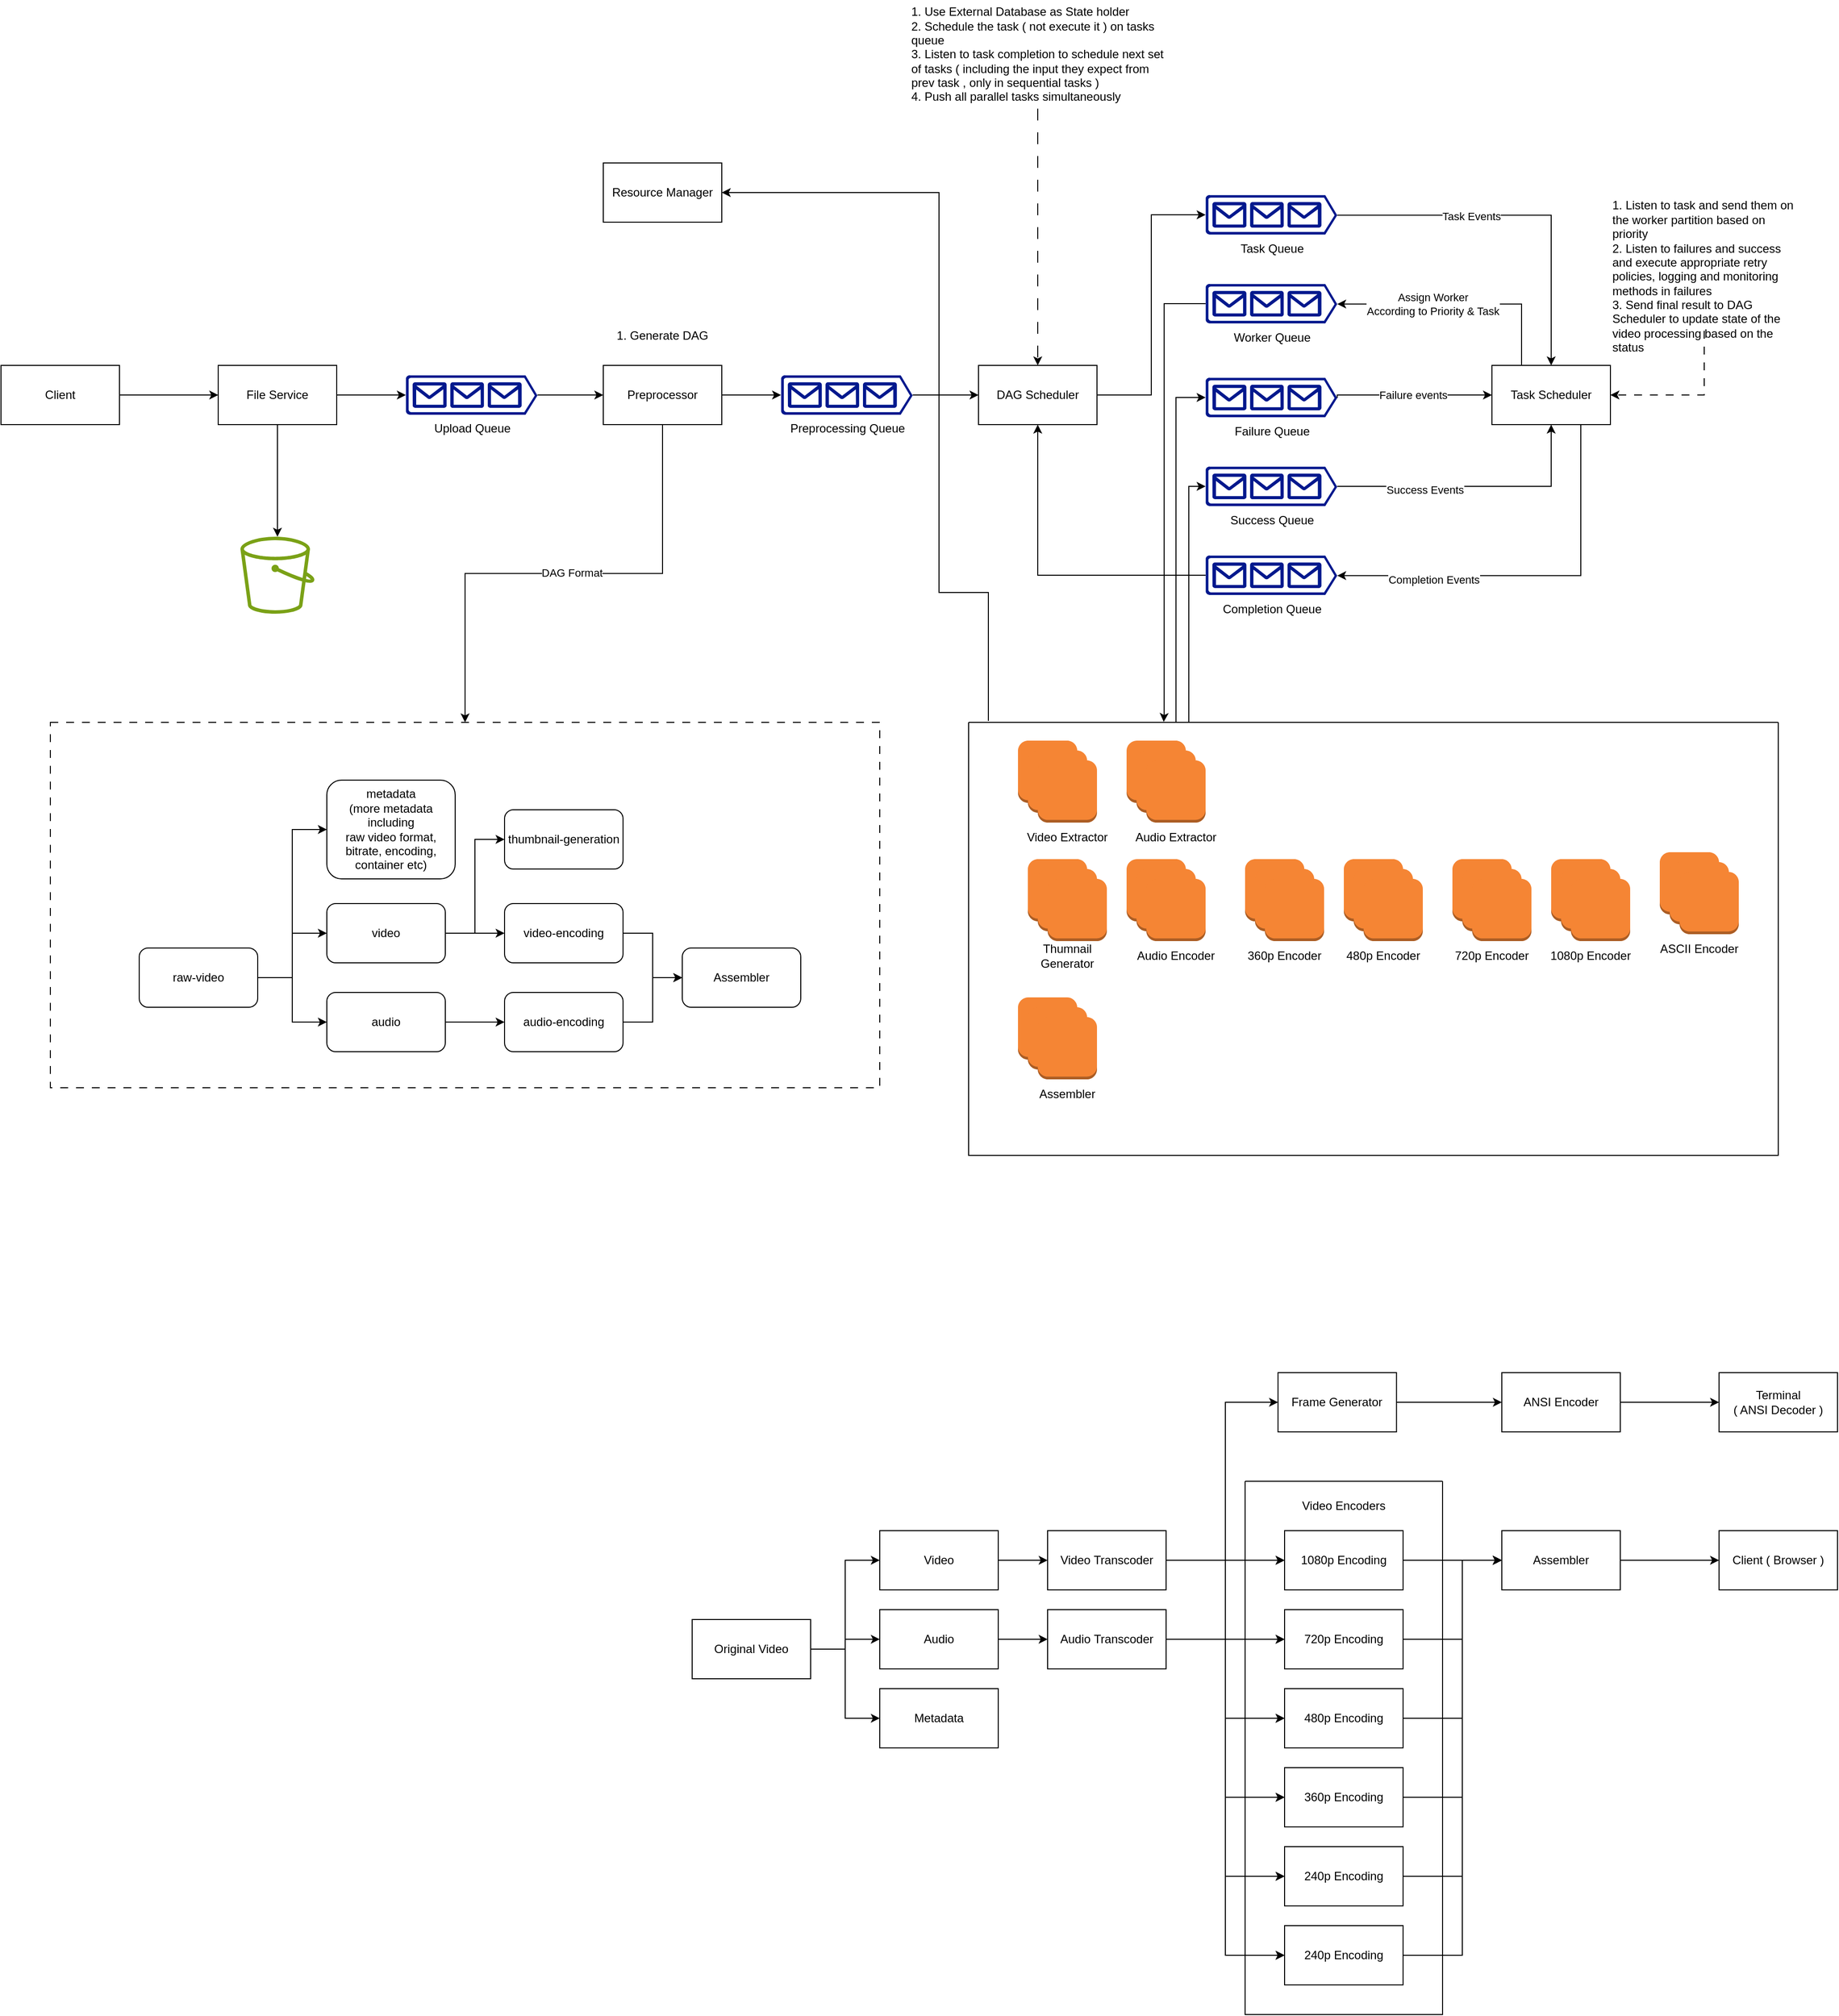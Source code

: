 <mxfile version="24.4.8" type="device">
  <diagram name="Page-1" id="AD_yQm_pDDxPwsSowb2C">
    <mxGraphModel dx="1505" dy="1054" grid="1" gridSize="10" guides="1" tooltips="1" connect="1" arrows="1" fold="1" page="0" pageScale="1" pageWidth="1169" pageHeight="827" math="0" shadow="0">
      <root>
        <mxCell id="0" />
        <mxCell id="1" parent="0" />
        <mxCell id="pIunNJobuDnhSUHb0pvJ-16" value="" style="rounded=0;whiteSpace=wrap;html=1;dashed=1;dashPattern=8 8;" parent="1" vertex="1">
          <mxGeometry x="-110" y="531.5" width="840" height="370" as="geometry" />
        </mxCell>
        <mxCell id="NBFTY5YNdQ-I9GaCww9j-3" style="edgeStyle=orthogonalEdgeStyle;rounded=0;orthogonalLoop=1;jettySize=auto;html=1;" parent="1" source="NBFTY5YNdQ-I9GaCww9j-1" target="NBFTY5YNdQ-I9GaCww9j-2" edge="1">
          <mxGeometry relative="1" as="geometry" />
        </mxCell>
        <mxCell id="NBFTY5YNdQ-I9GaCww9j-1" value="Client" style="rounded=0;whiteSpace=wrap;html=1;" parent="1" vertex="1">
          <mxGeometry x="-160" y="170" width="120" height="60" as="geometry" />
        </mxCell>
        <mxCell id="NBFTY5YNdQ-I9GaCww9j-5" value="" style="edgeStyle=orthogonalEdgeStyle;rounded=0;orthogonalLoop=1;jettySize=auto;html=1;" parent="1" source="NBFTY5YNdQ-I9GaCww9j-2" target="NBFTY5YNdQ-I9GaCww9j-4" edge="1">
          <mxGeometry relative="1" as="geometry" />
        </mxCell>
        <mxCell id="pwQmf8iL3hCYE9_n5Uv4-17" value="" style="edgeStyle=orthogonalEdgeStyle;rounded=0;orthogonalLoop=1;jettySize=auto;html=1;" parent="1" source="NBFTY5YNdQ-I9GaCww9j-2" target="pwQmf8iL3hCYE9_n5Uv4-16" edge="1">
          <mxGeometry relative="1" as="geometry" />
        </mxCell>
        <mxCell id="NBFTY5YNdQ-I9GaCww9j-2" value="File Service" style="rounded=0;whiteSpace=wrap;html=1;" parent="1" vertex="1">
          <mxGeometry x="60" y="170" width="120" height="60" as="geometry" />
        </mxCell>
        <mxCell id="NBFTY5YNdQ-I9GaCww9j-7" value="" style="edgeStyle=orthogonalEdgeStyle;rounded=0;orthogonalLoop=1;jettySize=auto;html=1;" parent="1" source="NBFTY5YNdQ-I9GaCww9j-4" target="NBFTY5YNdQ-I9GaCww9j-6" edge="1">
          <mxGeometry relative="1" as="geometry" />
        </mxCell>
        <mxCell id="NBFTY5YNdQ-I9GaCww9j-4" value="Upload Queue" style="sketch=0;aspect=fixed;pointerEvents=1;shadow=0;dashed=0;html=1;strokeColor=none;labelPosition=center;verticalLabelPosition=bottom;verticalAlign=top;align=center;fillColor=#00188D;shape=mxgraph.azure.queue_generic" parent="1" vertex="1">
          <mxGeometry x="250" y="180" width="133.33" height="40" as="geometry" />
        </mxCell>
        <mxCell id="pwQmf8iL3hCYE9_n5Uv4-10" value="" style="edgeStyle=orthogonalEdgeStyle;rounded=0;orthogonalLoop=1;jettySize=auto;html=1;" parent="1" source="NBFTY5YNdQ-I9GaCww9j-6" target="pwQmf8iL3hCYE9_n5Uv4-9" edge="1">
          <mxGeometry relative="1" as="geometry" />
        </mxCell>
        <mxCell id="pIunNJobuDnhSUHb0pvJ-17" style="edgeStyle=orthogonalEdgeStyle;rounded=0;orthogonalLoop=1;jettySize=auto;html=1;" parent="1" source="NBFTY5YNdQ-I9GaCww9j-6" target="pIunNJobuDnhSUHb0pvJ-16" edge="1">
          <mxGeometry relative="1" as="geometry" />
        </mxCell>
        <mxCell id="pIunNJobuDnhSUHb0pvJ-18" value="DAG Format" style="edgeLabel;html=1;align=center;verticalAlign=middle;resizable=0;points=[];" parent="pIunNJobuDnhSUHb0pvJ-17" vertex="1" connectable="0">
          <mxGeometry x="-0.031" y="-1" relative="1" as="geometry">
            <mxPoint as="offset" />
          </mxGeometry>
        </mxCell>
        <mxCell id="NBFTY5YNdQ-I9GaCww9j-6" value="Preprocessor" style="rounded=0;whiteSpace=wrap;html=1;" parent="1" vertex="1">
          <mxGeometry x="450" y="170" width="120" height="60" as="geometry" />
        </mxCell>
        <mxCell id="NBFTY5YNdQ-I9GaCww9j-8" value="1. Generate DAG" style="text;html=1;align=center;verticalAlign=middle;whiteSpace=wrap;rounded=0;" parent="1" vertex="1">
          <mxGeometry x="440" y="130" width="140" height="20" as="geometry" />
        </mxCell>
        <mxCell id="NBFTY5YNdQ-I9GaCww9j-9" value="DAG Scheduler" style="rounded=0;whiteSpace=wrap;html=1;" parent="1" vertex="1">
          <mxGeometry x="830" y="170" width="120" height="60" as="geometry" />
        </mxCell>
        <mxCell id="NBFTY5YNdQ-I9GaCww9j-14" style="edgeStyle=orthogonalEdgeStyle;rounded=0;orthogonalLoop=1;jettySize=auto;html=1;entryX=0.5;entryY=0;entryDx=0;entryDy=0;dashed=1;dashPattern=12 12;" parent="1" source="NBFTY5YNdQ-I9GaCww9j-11" target="NBFTY5YNdQ-I9GaCww9j-9" edge="1">
          <mxGeometry relative="1" as="geometry" />
        </mxCell>
        <mxCell id="NBFTY5YNdQ-I9GaCww9j-11" value="&lt;div style=&quot;&quot;&gt;&lt;span style=&quot;background-color: initial;&quot;&gt;1. Use External Database as State holder&lt;/span&gt;&lt;/div&gt;&lt;div&gt;2. Schedule the task ( not execute it ) on tasks queue&lt;/div&gt;&lt;div&gt;3. Listen to task completion to schedule next set of tasks ( including the input they expect from prev task , only in sequential tasks )&lt;/div&gt;&lt;div&gt;4. Push all parallel tasks simultaneously&lt;/div&gt;" style="text;html=1;align=left;verticalAlign=middle;whiteSpace=wrap;rounded=0;" parent="1" vertex="1">
          <mxGeometry x="760" y="-200" width="260" height="110" as="geometry" />
        </mxCell>
        <mxCell id="NBFTY5YNdQ-I9GaCww9j-26" style="edgeStyle=orthogonalEdgeStyle;rounded=0;orthogonalLoop=1;jettySize=auto;html=1;entryX=0.5;entryY=0;entryDx=0;entryDy=0;exitX=1;exitY=0.51;exitDx=0;exitDy=0;exitPerimeter=0;" parent="1" source="NBFTY5YNdQ-I9GaCww9j-15" target="NBFTY5YNdQ-I9GaCww9j-19" edge="1">
          <mxGeometry relative="1" as="geometry">
            <Array as="points">
              <mxPoint x="1410" y="18" />
            </Array>
          </mxGeometry>
        </mxCell>
        <mxCell id="NBFTY5YNdQ-I9GaCww9j-35" value="Task Events" style="edgeLabel;html=1;align=center;verticalAlign=middle;resizable=0;points=[];" parent="NBFTY5YNdQ-I9GaCww9j-26" vertex="1" connectable="0">
          <mxGeometry x="-0.264" y="-1" relative="1" as="geometry">
            <mxPoint as="offset" />
          </mxGeometry>
        </mxCell>
        <mxCell id="NBFTY5YNdQ-I9GaCww9j-15" value="Task Queue" style="sketch=0;aspect=fixed;pointerEvents=1;shadow=0;dashed=0;html=1;strokeColor=none;labelPosition=center;verticalLabelPosition=bottom;verticalAlign=top;align=center;fillColor=#00188D;shape=mxgraph.azure.queue_generic" parent="1" vertex="1">
          <mxGeometry x="1060" y="-2.5" width="133.33" height="40" as="geometry" />
        </mxCell>
        <mxCell id="NBFTY5YNdQ-I9GaCww9j-132" style="edgeStyle=orthogonalEdgeStyle;rounded=0;orthogonalLoop=1;jettySize=auto;html=1;entryX=0.241;entryY=-0.001;entryDx=0;entryDy=0;entryPerimeter=0;" parent="1" source="NBFTY5YNdQ-I9GaCww9j-16" target="pwQmf8iL3hCYE9_n5Uv4-8" edge="1">
          <mxGeometry relative="1" as="geometry">
            <Array as="points">
              <mxPoint x="1018" y="108" />
              <mxPoint x="1018" y="523" />
              <mxPoint x="1018" y="523" />
            </Array>
            <mxPoint x="1035.7" y="462.884" as="targetPoint" />
          </mxGeometry>
        </mxCell>
        <mxCell id="NBFTY5YNdQ-I9GaCww9j-16" value="Worker Queue" style="sketch=0;aspect=fixed;pointerEvents=1;shadow=0;dashed=0;html=1;strokeColor=none;labelPosition=center;verticalLabelPosition=bottom;verticalAlign=top;align=center;fillColor=#00188D;shape=mxgraph.azure.queue_generic" parent="1" vertex="1">
          <mxGeometry x="1060" y="87.5" width="133.33" height="40" as="geometry" />
        </mxCell>
        <mxCell id="NBFTY5YNdQ-I9GaCww9j-17" value="Failure Queue" style="sketch=0;aspect=fixed;pointerEvents=1;shadow=0;dashed=0;html=1;strokeColor=none;labelPosition=center;verticalLabelPosition=bottom;verticalAlign=top;align=center;fillColor=#00188D;shape=mxgraph.azure.queue_generic" parent="1" vertex="1">
          <mxGeometry x="1060" y="182.5" width="133.33" height="40" as="geometry" />
        </mxCell>
        <mxCell id="NBFTY5YNdQ-I9GaCww9j-18" style="edgeStyle=orthogonalEdgeStyle;rounded=0;orthogonalLoop=1;jettySize=auto;html=1;entryX=0;entryY=0.5;entryDx=0;entryDy=0;entryPerimeter=0;" parent="1" source="NBFTY5YNdQ-I9GaCww9j-9" target="NBFTY5YNdQ-I9GaCww9j-15" edge="1">
          <mxGeometry relative="1" as="geometry" />
        </mxCell>
        <mxCell id="NBFTY5YNdQ-I9GaCww9j-19" value="Task Scheduler" style="rounded=0;whiteSpace=wrap;html=1;" parent="1" vertex="1">
          <mxGeometry x="1350" y="170" width="120" height="60" as="geometry" />
        </mxCell>
        <mxCell id="NBFTY5YNdQ-I9GaCww9j-42" style="edgeStyle=orthogonalEdgeStyle;rounded=0;orthogonalLoop=1;jettySize=auto;html=1;entryX=1;entryY=0.5;entryDx=0;entryDy=0;dashed=1;dashPattern=8 8;" parent="1" source="NBFTY5YNdQ-I9GaCww9j-23" target="NBFTY5YNdQ-I9GaCww9j-19" edge="1">
          <mxGeometry relative="1" as="geometry" />
        </mxCell>
        <mxCell id="NBFTY5YNdQ-I9GaCww9j-23" value="&lt;div style=&quot;&quot;&gt;1. Listen to task and send them on the worker partition based on priority&lt;/div&gt;&lt;div style=&quot;&quot;&gt;2. Listen to failures and success and execute appropriate retry policies, logging and monitoring methods in failures&lt;/div&gt;&lt;div style=&quot;&quot;&gt;3. Send final result to DAG Scheduler to update state of the video processing based on the status&lt;/div&gt;" style="text;html=1;align=left;verticalAlign=middle;whiteSpace=wrap;rounded=0;" parent="1" vertex="1">
          <mxGeometry x="1470" y="25" width="190" height="110" as="geometry" />
        </mxCell>
        <mxCell id="NBFTY5YNdQ-I9GaCww9j-29" style="edgeStyle=orthogonalEdgeStyle;rounded=0;orthogonalLoop=1;jettySize=auto;html=1;entryX=0.5;entryY=1;entryDx=0;entryDy=0;" parent="1" source="NBFTY5YNdQ-I9GaCww9j-24" target="NBFTY5YNdQ-I9GaCww9j-19" edge="1">
          <mxGeometry relative="1" as="geometry">
            <mxPoint x="1320" y="230" as="targetPoint" />
          </mxGeometry>
        </mxCell>
        <mxCell id="NBFTY5YNdQ-I9GaCww9j-40" value="Success Events" style="edgeLabel;html=1;align=center;verticalAlign=middle;resizable=0;points=[];" parent="NBFTY5YNdQ-I9GaCww9j-29" vertex="1" connectable="0">
          <mxGeometry x="-0.371" y="-3" relative="1" as="geometry">
            <mxPoint as="offset" />
          </mxGeometry>
        </mxCell>
        <mxCell id="NBFTY5YNdQ-I9GaCww9j-24" value="Success Queue" style="sketch=0;aspect=fixed;pointerEvents=1;shadow=0;dashed=0;html=1;strokeColor=none;labelPosition=center;verticalLabelPosition=bottom;verticalAlign=top;align=center;fillColor=#00188D;shape=mxgraph.azure.queue_generic" parent="1" vertex="1">
          <mxGeometry x="1060" y="272.5" width="133.33" height="40" as="geometry" />
        </mxCell>
        <mxCell id="NBFTY5YNdQ-I9GaCww9j-27" style="edgeStyle=orthogonalEdgeStyle;rounded=0;orthogonalLoop=1;jettySize=auto;html=1;entryX=1;entryY=0.51;entryDx=0;entryDy=0;entryPerimeter=0;exitX=0.25;exitY=0;exitDx=0;exitDy=0;" parent="1" source="NBFTY5YNdQ-I9GaCww9j-19" target="NBFTY5YNdQ-I9GaCww9j-16" edge="1">
          <mxGeometry relative="1" as="geometry" />
        </mxCell>
        <mxCell id="NBFTY5YNdQ-I9GaCww9j-36" value="Assign Worker&lt;div&gt;According to Priority &amp;amp; Task&lt;/div&gt;" style="edgeLabel;html=1;align=center;verticalAlign=middle;resizable=0;points=[];" parent="NBFTY5YNdQ-I9GaCww9j-27" vertex="1" connectable="0">
          <mxGeometry x="0.109" y="1" relative="1" as="geometry">
            <mxPoint x="-14" y="-1" as="offset" />
          </mxGeometry>
        </mxCell>
        <mxCell id="NBFTY5YNdQ-I9GaCww9j-28" style="edgeStyle=orthogonalEdgeStyle;rounded=0;orthogonalLoop=1;jettySize=auto;html=1;entryX=0;entryY=0.5;entryDx=0;entryDy=0;exitX=1;exitY=0.51;exitDx=0;exitDy=0;exitPerimeter=0;" parent="1" source="NBFTY5YNdQ-I9GaCww9j-17" target="NBFTY5YNdQ-I9GaCww9j-19" edge="1">
          <mxGeometry relative="1" as="geometry">
            <mxPoint x="1300" y="230" as="targetPoint" />
            <Array as="points">
              <mxPoint x="1193" y="200" />
            </Array>
          </mxGeometry>
        </mxCell>
        <mxCell id="NBFTY5YNdQ-I9GaCww9j-39" value="Failure events" style="edgeLabel;html=1;align=center;verticalAlign=middle;resizable=0;points=[];" parent="NBFTY5YNdQ-I9GaCww9j-28" vertex="1" connectable="0">
          <mxGeometry x="-0.066" y="-3" relative="1" as="geometry">
            <mxPoint x="5" y="-3" as="offset" />
          </mxGeometry>
        </mxCell>
        <mxCell id="NBFTY5YNdQ-I9GaCww9j-33" style="edgeStyle=orthogonalEdgeStyle;rounded=0;orthogonalLoop=1;jettySize=auto;html=1;entryX=0.5;entryY=1;entryDx=0;entryDy=0;" parent="1" source="NBFTY5YNdQ-I9GaCww9j-30" target="NBFTY5YNdQ-I9GaCww9j-9" edge="1">
          <mxGeometry relative="1" as="geometry" />
        </mxCell>
        <mxCell id="NBFTY5YNdQ-I9GaCww9j-30" value="Completion Queue" style="sketch=0;aspect=fixed;pointerEvents=1;shadow=0;dashed=0;html=1;strokeColor=none;labelPosition=center;verticalLabelPosition=bottom;verticalAlign=top;align=center;fillColor=#00188D;shape=mxgraph.azure.queue_generic" parent="1" vertex="1">
          <mxGeometry x="1060" y="362.5" width="133.33" height="40" as="geometry" />
        </mxCell>
        <mxCell id="NBFTY5YNdQ-I9GaCww9j-34" style="edgeStyle=orthogonalEdgeStyle;rounded=0;orthogonalLoop=1;jettySize=auto;html=1;entryX=1;entryY=0.51;entryDx=0;entryDy=0;entryPerimeter=0;exitX=0.75;exitY=1;exitDx=0;exitDy=0;" parent="1" source="NBFTY5YNdQ-I9GaCww9j-19" target="NBFTY5YNdQ-I9GaCww9j-30" edge="1">
          <mxGeometry relative="1" as="geometry" />
        </mxCell>
        <mxCell id="NBFTY5YNdQ-I9GaCww9j-41" value="Completion Events" style="edgeLabel;html=1;align=center;verticalAlign=middle;resizable=0;points=[];" parent="NBFTY5YNdQ-I9GaCww9j-34" vertex="1" connectable="0">
          <mxGeometry x="0.511" y="4" relative="1" as="geometry">
            <mxPoint as="offset" />
          </mxGeometry>
        </mxCell>
        <mxCell id="pwQmf8iL3hCYE9_n5Uv4-11" value="" style="edgeStyle=orthogonalEdgeStyle;rounded=0;orthogonalLoop=1;jettySize=auto;html=1;" parent="1" source="pwQmf8iL3hCYE9_n5Uv4-9" target="NBFTY5YNdQ-I9GaCww9j-9" edge="1">
          <mxGeometry relative="1" as="geometry" />
        </mxCell>
        <mxCell id="pwQmf8iL3hCYE9_n5Uv4-9" value="Preprocessing Queue" style="sketch=0;aspect=fixed;pointerEvents=1;shadow=0;dashed=0;html=1;strokeColor=none;labelPosition=center;verticalLabelPosition=bottom;verticalAlign=top;align=center;fillColor=#00188D;shape=mxgraph.azure.queue_generic" parent="1" vertex="1">
          <mxGeometry x="630" y="180" width="133.33" height="40" as="geometry" />
        </mxCell>
        <mxCell id="pwQmf8iL3hCYE9_n5Uv4-14" style="edgeStyle=orthogonalEdgeStyle;rounded=0;orthogonalLoop=1;jettySize=auto;html=1;entryX=0;entryY=0.5;entryDx=0;entryDy=0;entryPerimeter=0;" parent="1" source="pwQmf8iL3hCYE9_n5Uv4-8" target="NBFTY5YNdQ-I9GaCww9j-17" edge="1">
          <mxGeometry relative="1" as="geometry">
            <mxPoint x="1030" y="520" as="sourcePoint" />
            <Array as="points">
              <mxPoint x="1030" y="203" />
            </Array>
          </mxGeometry>
        </mxCell>
        <mxCell id="pwQmf8iL3hCYE9_n5Uv4-15" style="edgeStyle=orthogonalEdgeStyle;rounded=0;orthogonalLoop=1;jettySize=auto;html=1;entryX=0;entryY=0.5;entryDx=0;entryDy=0;entryPerimeter=0;" parent="1" source="pwQmf8iL3hCYE9_n5Uv4-8" target="NBFTY5YNdQ-I9GaCww9j-24" edge="1">
          <mxGeometry relative="1" as="geometry">
            <Array as="points">
              <mxPoint x="1043" y="292" />
            </Array>
          </mxGeometry>
        </mxCell>
        <mxCell id="pwQmf8iL3hCYE9_n5Uv4-16" value="&lt;font color=&quot;#ffffff&quot;&gt;Original Video Store&lt;/font&gt;" style="sketch=0;outlineConnect=0;fontColor=#232F3E;gradientColor=none;fillColor=#7AA116;strokeColor=none;dashed=0;verticalLabelPosition=bottom;verticalAlign=top;align=center;html=1;fontSize=12;fontStyle=0;aspect=fixed;pointerEvents=1;shape=mxgraph.aws4.bucket;" parent="1" vertex="1">
          <mxGeometry x="82.5" y="343.5" width="75" height="78" as="geometry" />
        </mxCell>
        <mxCell id="pwQmf8iL3hCYE9_n5Uv4-8" value="" style="swimlane;startSize=0;" parent="1" vertex="1">
          <mxGeometry x="820" y="531.5" width="820" height="438.5" as="geometry" />
        </mxCell>
        <mxCell id="NBFTY5YNdQ-I9GaCww9j-126" value="" style="group" parent="pwQmf8iL3hCYE9_n5Uv4-8" vertex="1" connectable="0">
          <mxGeometry x="160" y="138.5" width="100" height="113" as="geometry" />
        </mxCell>
        <mxCell id="NBFTY5YNdQ-I9GaCww9j-127" value="" style="outlineConnect=0;dashed=0;verticalLabelPosition=bottom;verticalAlign=top;align=center;html=1;shape=mxgraph.aws3.instance;fillColor=#F58534;gradientColor=none;" parent="NBFTY5YNdQ-I9GaCww9j-126" vertex="1">
          <mxGeometry width="60" height="63" as="geometry" />
        </mxCell>
        <mxCell id="NBFTY5YNdQ-I9GaCww9j-128" value="" style="outlineConnect=0;dashed=0;verticalLabelPosition=bottom;verticalAlign=top;align=center;html=1;shape=mxgraph.aws3.instance;fillColor=#F58534;gradientColor=none;" parent="NBFTY5YNdQ-I9GaCww9j-126" vertex="1">
          <mxGeometry x="10" y="10" width="60" height="63" as="geometry" />
        </mxCell>
        <mxCell id="NBFTY5YNdQ-I9GaCww9j-129" value="" style="outlineConnect=0;dashed=0;verticalLabelPosition=bottom;verticalAlign=top;align=center;html=1;shape=mxgraph.aws3.instance;fillColor=#F58534;gradientColor=none;" parent="NBFTY5YNdQ-I9GaCww9j-126" vertex="1">
          <mxGeometry x="20" y="20" width="60" height="63" as="geometry" />
        </mxCell>
        <mxCell id="NBFTY5YNdQ-I9GaCww9j-130" value="Audio Encoder" style="text;strokeColor=none;align=center;fillColor=none;html=1;verticalAlign=middle;whiteSpace=wrap;rounded=0;" parent="NBFTY5YNdQ-I9GaCww9j-126" vertex="1">
          <mxGeometry y="83" width="100" height="30" as="geometry" />
        </mxCell>
        <mxCell id="pwQmf8iL3hCYE9_n5Uv4-3" value="" style="group" parent="pwQmf8iL3hCYE9_n5Uv4-8" vertex="1" connectable="0">
          <mxGeometry x="50" y="18.5" width="100" height="113" as="geometry" />
        </mxCell>
        <mxCell id="pwQmf8iL3hCYE9_n5Uv4-4" value="" style="outlineConnect=0;dashed=0;verticalLabelPosition=bottom;verticalAlign=top;align=center;html=1;shape=mxgraph.aws3.instance;fillColor=#F58534;gradientColor=none;" parent="pwQmf8iL3hCYE9_n5Uv4-3" vertex="1">
          <mxGeometry width="60" height="63" as="geometry" />
        </mxCell>
        <mxCell id="pwQmf8iL3hCYE9_n5Uv4-5" value="" style="outlineConnect=0;dashed=0;verticalLabelPosition=bottom;verticalAlign=top;align=center;html=1;shape=mxgraph.aws3.instance;fillColor=#F58534;gradientColor=none;" parent="pwQmf8iL3hCYE9_n5Uv4-3" vertex="1">
          <mxGeometry x="10" y="10" width="60" height="63" as="geometry" />
        </mxCell>
        <mxCell id="pwQmf8iL3hCYE9_n5Uv4-6" value="" style="outlineConnect=0;dashed=0;verticalLabelPosition=bottom;verticalAlign=top;align=center;html=1;shape=mxgraph.aws3.instance;fillColor=#F58534;gradientColor=none;" parent="pwQmf8iL3hCYE9_n5Uv4-3" vertex="1">
          <mxGeometry x="20" y="20" width="60" height="63" as="geometry" />
        </mxCell>
        <mxCell id="pwQmf8iL3hCYE9_n5Uv4-7" value="Video Extractor" style="text;strokeColor=none;align=center;fillColor=none;html=1;verticalAlign=middle;whiteSpace=wrap;rounded=0;" parent="pwQmf8iL3hCYE9_n5Uv4-3" vertex="1">
          <mxGeometry y="83" width="100" height="30" as="geometry" />
        </mxCell>
        <mxCell id="NBFTY5YNdQ-I9GaCww9j-111" value="" style="group" parent="pwQmf8iL3hCYE9_n5Uv4-8" vertex="1" connectable="0">
          <mxGeometry x="690" y="131.5" width="100" height="113" as="geometry" />
        </mxCell>
        <mxCell id="NBFTY5YNdQ-I9GaCww9j-112" value="" style="outlineConnect=0;dashed=0;verticalLabelPosition=bottom;verticalAlign=top;align=center;html=1;shape=mxgraph.aws3.instance;fillColor=#F58534;gradientColor=none;" parent="NBFTY5YNdQ-I9GaCww9j-111" vertex="1">
          <mxGeometry x="10" width="60" height="63" as="geometry" />
        </mxCell>
        <mxCell id="NBFTY5YNdQ-I9GaCww9j-113" value="" style="outlineConnect=0;dashed=0;verticalLabelPosition=bottom;verticalAlign=top;align=center;html=1;shape=mxgraph.aws3.instance;fillColor=#F58534;gradientColor=none;" parent="NBFTY5YNdQ-I9GaCww9j-111" vertex="1">
          <mxGeometry x="20" y="10" width="60" height="63" as="geometry" />
        </mxCell>
        <mxCell id="NBFTY5YNdQ-I9GaCww9j-114" value="" style="outlineConnect=0;dashed=0;verticalLabelPosition=bottom;verticalAlign=top;align=center;html=1;shape=mxgraph.aws3.instance;fillColor=#F58534;gradientColor=none;" parent="NBFTY5YNdQ-I9GaCww9j-111" vertex="1">
          <mxGeometry x="30" y="20" width="60" height="63" as="geometry" />
        </mxCell>
        <mxCell id="NBFTY5YNdQ-I9GaCww9j-115" value="ASCII Encoder" style="text;strokeColor=none;align=center;fillColor=none;html=1;verticalAlign=middle;whiteSpace=wrap;rounded=0;" parent="NBFTY5YNdQ-I9GaCww9j-111" vertex="1">
          <mxGeometry y="83" width="100" height="30" as="geometry" />
        </mxCell>
        <mxCell id="pwQmf8iL3hCYE9_n5Uv4-19" value="" style="group" parent="pwQmf8iL3hCYE9_n5Uv4-8" vertex="1" connectable="0">
          <mxGeometry x="50" y="278.5" width="100" height="113" as="geometry" />
        </mxCell>
        <mxCell id="pwQmf8iL3hCYE9_n5Uv4-20" value="" style="outlineConnect=0;dashed=0;verticalLabelPosition=bottom;verticalAlign=top;align=center;html=1;shape=mxgraph.aws3.instance;fillColor=#F58534;gradientColor=none;" parent="pwQmf8iL3hCYE9_n5Uv4-19" vertex="1">
          <mxGeometry width="60" height="63" as="geometry" />
        </mxCell>
        <mxCell id="pwQmf8iL3hCYE9_n5Uv4-21" value="" style="outlineConnect=0;dashed=0;verticalLabelPosition=bottom;verticalAlign=top;align=center;html=1;shape=mxgraph.aws3.instance;fillColor=#F58534;gradientColor=none;" parent="pwQmf8iL3hCYE9_n5Uv4-19" vertex="1">
          <mxGeometry x="10" y="10" width="60" height="63" as="geometry" />
        </mxCell>
        <mxCell id="pwQmf8iL3hCYE9_n5Uv4-22" value="" style="outlineConnect=0;dashed=0;verticalLabelPosition=bottom;verticalAlign=top;align=center;html=1;shape=mxgraph.aws3.instance;fillColor=#F58534;gradientColor=none;" parent="pwQmf8iL3hCYE9_n5Uv4-19" vertex="1">
          <mxGeometry x="20" y="20" width="60" height="63" as="geometry" />
        </mxCell>
        <mxCell id="pwQmf8iL3hCYE9_n5Uv4-23" value="Assembler" style="text;strokeColor=none;align=center;fillColor=none;html=1;verticalAlign=middle;whiteSpace=wrap;rounded=0;" parent="pwQmf8iL3hCYE9_n5Uv4-19" vertex="1">
          <mxGeometry y="83" width="100" height="30" as="geometry" />
        </mxCell>
        <mxCell id="NBFTY5YNdQ-I9GaCww9j-116" value="" style="group" parent="pwQmf8iL3hCYE9_n5Uv4-8" vertex="1" connectable="0">
          <mxGeometry x="50" y="138.5" width="100" height="113" as="geometry" />
        </mxCell>
        <mxCell id="NBFTY5YNdQ-I9GaCww9j-117" value="" style="outlineConnect=0;dashed=0;verticalLabelPosition=bottom;verticalAlign=top;align=center;html=1;shape=mxgraph.aws3.instance;fillColor=#F58534;gradientColor=none;" parent="NBFTY5YNdQ-I9GaCww9j-116" vertex="1">
          <mxGeometry x="10" width="60" height="63" as="geometry" />
        </mxCell>
        <mxCell id="NBFTY5YNdQ-I9GaCww9j-118" value="" style="outlineConnect=0;dashed=0;verticalLabelPosition=bottom;verticalAlign=top;align=center;html=1;shape=mxgraph.aws3.instance;fillColor=#F58534;gradientColor=none;" parent="NBFTY5YNdQ-I9GaCww9j-116" vertex="1">
          <mxGeometry x="20" y="10" width="60" height="63" as="geometry" />
        </mxCell>
        <mxCell id="NBFTY5YNdQ-I9GaCww9j-119" value="" style="outlineConnect=0;dashed=0;verticalLabelPosition=bottom;verticalAlign=top;align=center;html=1;shape=mxgraph.aws3.instance;fillColor=#F58534;gradientColor=none;" parent="NBFTY5YNdQ-I9GaCww9j-116" vertex="1">
          <mxGeometry x="30" y="20" width="60" height="63" as="geometry" />
        </mxCell>
        <mxCell id="NBFTY5YNdQ-I9GaCww9j-120" value="Thumnail Generator" style="text;strokeColor=none;align=center;fillColor=none;html=1;verticalAlign=middle;whiteSpace=wrap;rounded=0;" parent="NBFTY5YNdQ-I9GaCww9j-116" vertex="1">
          <mxGeometry y="83" width="100" height="30" as="geometry" />
        </mxCell>
        <mxCell id="NBFTY5YNdQ-I9GaCww9j-101" value="" style="group" parent="pwQmf8iL3hCYE9_n5Uv4-8" vertex="1" connectable="0">
          <mxGeometry x="480" y="138.5" width="100" height="113" as="geometry" />
        </mxCell>
        <mxCell id="NBFTY5YNdQ-I9GaCww9j-102" value="" style="outlineConnect=0;dashed=0;verticalLabelPosition=bottom;verticalAlign=top;align=center;html=1;shape=mxgraph.aws3.instance;fillColor=#F58534;gradientColor=none;" parent="NBFTY5YNdQ-I9GaCww9j-101" vertex="1">
          <mxGeometry x="10" width="60" height="63" as="geometry" />
        </mxCell>
        <mxCell id="NBFTY5YNdQ-I9GaCww9j-103" value="" style="outlineConnect=0;dashed=0;verticalLabelPosition=bottom;verticalAlign=top;align=center;html=1;shape=mxgraph.aws3.instance;fillColor=#F58534;gradientColor=none;" parent="NBFTY5YNdQ-I9GaCww9j-101" vertex="1">
          <mxGeometry x="20" y="10" width="60" height="63" as="geometry" />
        </mxCell>
        <mxCell id="NBFTY5YNdQ-I9GaCww9j-104" value="" style="outlineConnect=0;dashed=0;verticalLabelPosition=bottom;verticalAlign=top;align=center;html=1;shape=mxgraph.aws3.instance;fillColor=#F58534;gradientColor=none;" parent="NBFTY5YNdQ-I9GaCww9j-101" vertex="1">
          <mxGeometry x="30" y="20" width="60" height="63" as="geometry" />
        </mxCell>
        <mxCell id="NBFTY5YNdQ-I9GaCww9j-105" value="720p Encoder" style="text;strokeColor=none;align=center;fillColor=none;html=1;verticalAlign=middle;whiteSpace=wrap;rounded=0;" parent="NBFTY5YNdQ-I9GaCww9j-101" vertex="1">
          <mxGeometry y="83" width="100" height="30" as="geometry" />
        </mxCell>
        <mxCell id="NBFTY5YNdQ-I9GaCww9j-89" value="" style="group" parent="pwQmf8iL3hCYE9_n5Uv4-8" vertex="1" connectable="0">
          <mxGeometry x="270" y="138.5" width="100" height="113" as="geometry" />
        </mxCell>
        <mxCell id="NBFTY5YNdQ-I9GaCww9j-90" value="" style="outlineConnect=0;dashed=0;verticalLabelPosition=bottom;verticalAlign=top;align=center;html=1;shape=mxgraph.aws3.instance;fillColor=#F58534;gradientColor=none;" parent="NBFTY5YNdQ-I9GaCww9j-89" vertex="1">
          <mxGeometry x="10" width="60" height="63" as="geometry" />
        </mxCell>
        <mxCell id="NBFTY5YNdQ-I9GaCww9j-91" value="" style="outlineConnect=0;dashed=0;verticalLabelPosition=bottom;verticalAlign=top;align=center;html=1;shape=mxgraph.aws3.instance;fillColor=#F58534;gradientColor=none;" parent="NBFTY5YNdQ-I9GaCww9j-89" vertex="1">
          <mxGeometry x="20" y="10" width="60" height="63" as="geometry" />
        </mxCell>
        <mxCell id="NBFTY5YNdQ-I9GaCww9j-92" value="" style="outlineConnect=0;dashed=0;verticalLabelPosition=bottom;verticalAlign=top;align=center;html=1;shape=mxgraph.aws3.instance;fillColor=#F58534;gradientColor=none;" parent="NBFTY5YNdQ-I9GaCww9j-89" vertex="1">
          <mxGeometry x="30" y="20" width="60" height="63" as="geometry" />
        </mxCell>
        <mxCell id="NBFTY5YNdQ-I9GaCww9j-93" value="360p Encoder" style="text;strokeColor=none;align=center;fillColor=none;html=1;verticalAlign=middle;whiteSpace=wrap;rounded=0;" parent="NBFTY5YNdQ-I9GaCww9j-89" vertex="1">
          <mxGeometry y="83" width="100" height="30" as="geometry" />
        </mxCell>
        <mxCell id="NBFTY5YNdQ-I9GaCww9j-106" value="" style="group" parent="pwQmf8iL3hCYE9_n5Uv4-8" vertex="1" connectable="0">
          <mxGeometry x="580" y="138.5" width="100" height="113" as="geometry" />
        </mxCell>
        <mxCell id="NBFTY5YNdQ-I9GaCww9j-107" value="" style="outlineConnect=0;dashed=0;verticalLabelPosition=bottom;verticalAlign=top;align=center;html=1;shape=mxgraph.aws3.instance;fillColor=#F58534;gradientColor=none;" parent="NBFTY5YNdQ-I9GaCww9j-106" vertex="1">
          <mxGeometry x="10" width="60" height="63" as="geometry" />
        </mxCell>
        <mxCell id="NBFTY5YNdQ-I9GaCww9j-108" value="" style="outlineConnect=0;dashed=0;verticalLabelPosition=bottom;verticalAlign=top;align=center;html=1;shape=mxgraph.aws3.instance;fillColor=#F58534;gradientColor=none;" parent="NBFTY5YNdQ-I9GaCww9j-106" vertex="1">
          <mxGeometry x="20" y="10" width="60" height="63" as="geometry" />
        </mxCell>
        <mxCell id="NBFTY5YNdQ-I9GaCww9j-109" value="" style="outlineConnect=0;dashed=0;verticalLabelPosition=bottom;verticalAlign=top;align=center;html=1;shape=mxgraph.aws3.instance;fillColor=#F58534;gradientColor=none;" parent="NBFTY5YNdQ-I9GaCww9j-106" vertex="1">
          <mxGeometry x="30" y="20" width="60" height="63" as="geometry" />
        </mxCell>
        <mxCell id="NBFTY5YNdQ-I9GaCww9j-110" value="1080p Encoder" style="text;strokeColor=none;align=center;fillColor=none;html=1;verticalAlign=middle;whiteSpace=wrap;rounded=0;" parent="NBFTY5YNdQ-I9GaCww9j-106" vertex="1">
          <mxGeometry y="83" width="100" height="30" as="geometry" />
        </mxCell>
        <mxCell id="NBFTY5YNdQ-I9GaCww9j-96" value="" style="group" parent="pwQmf8iL3hCYE9_n5Uv4-8" vertex="1" connectable="0">
          <mxGeometry x="370" y="138.5" width="100" height="113" as="geometry" />
        </mxCell>
        <mxCell id="NBFTY5YNdQ-I9GaCww9j-97" value="" style="outlineConnect=0;dashed=0;verticalLabelPosition=bottom;verticalAlign=top;align=center;html=1;shape=mxgraph.aws3.instance;fillColor=#F58534;gradientColor=none;" parent="NBFTY5YNdQ-I9GaCww9j-96" vertex="1">
          <mxGeometry x="10" width="60" height="63" as="geometry" />
        </mxCell>
        <mxCell id="NBFTY5YNdQ-I9GaCww9j-98" value="" style="outlineConnect=0;dashed=0;verticalLabelPosition=bottom;verticalAlign=top;align=center;html=1;shape=mxgraph.aws3.instance;fillColor=#F58534;gradientColor=none;" parent="NBFTY5YNdQ-I9GaCww9j-96" vertex="1">
          <mxGeometry x="20" y="10" width="60" height="63" as="geometry" />
        </mxCell>
        <mxCell id="NBFTY5YNdQ-I9GaCww9j-99" value="" style="outlineConnect=0;dashed=0;verticalLabelPosition=bottom;verticalAlign=top;align=center;html=1;shape=mxgraph.aws3.instance;fillColor=#F58534;gradientColor=none;" parent="NBFTY5YNdQ-I9GaCww9j-96" vertex="1">
          <mxGeometry x="30" y="20" width="60" height="63" as="geometry" />
        </mxCell>
        <mxCell id="NBFTY5YNdQ-I9GaCww9j-100" value="480p Encoder" style="text;strokeColor=none;align=center;fillColor=none;html=1;verticalAlign=middle;whiteSpace=wrap;rounded=0;" parent="NBFTY5YNdQ-I9GaCww9j-96" vertex="1">
          <mxGeometry y="83" width="100" height="30" as="geometry" />
        </mxCell>
        <mxCell id="NBFTY5YNdQ-I9GaCww9j-65" value="" style="group" parent="pwQmf8iL3hCYE9_n5Uv4-8" vertex="1" connectable="0">
          <mxGeometry x="160" y="18.5" width="100" height="113" as="geometry" />
        </mxCell>
        <mxCell id="NBFTY5YNdQ-I9GaCww9j-55" value="" style="outlineConnect=0;dashed=0;verticalLabelPosition=bottom;verticalAlign=top;align=center;html=1;shape=mxgraph.aws3.instance;fillColor=#F58534;gradientColor=none;" parent="NBFTY5YNdQ-I9GaCww9j-65" vertex="1">
          <mxGeometry width="60" height="63" as="geometry" />
        </mxCell>
        <mxCell id="NBFTY5YNdQ-I9GaCww9j-56" value="" style="outlineConnect=0;dashed=0;verticalLabelPosition=bottom;verticalAlign=top;align=center;html=1;shape=mxgraph.aws3.instance;fillColor=#F58534;gradientColor=none;" parent="NBFTY5YNdQ-I9GaCww9j-65" vertex="1">
          <mxGeometry x="10" y="10" width="60" height="63" as="geometry" />
        </mxCell>
        <mxCell id="NBFTY5YNdQ-I9GaCww9j-57" value="" style="outlineConnect=0;dashed=0;verticalLabelPosition=bottom;verticalAlign=top;align=center;html=1;shape=mxgraph.aws3.instance;fillColor=#F58534;gradientColor=none;" parent="NBFTY5YNdQ-I9GaCww9j-65" vertex="1">
          <mxGeometry x="20" y="20" width="60" height="63" as="geometry" />
        </mxCell>
        <mxCell id="NBFTY5YNdQ-I9GaCww9j-58" value="Audio Extractor" style="text;strokeColor=none;align=center;fillColor=none;html=1;verticalAlign=middle;whiteSpace=wrap;rounded=0;" parent="NBFTY5YNdQ-I9GaCww9j-65" vertex="1">
          <mxGeometry y="83" width="100" height="30" as="geometry" />
        </mxCell>
        <mxCell id="0qNxIvIFql6GkGpZbnnc-5" style="edgeStyle=orthogonalEdgeStyle;rounded=0;orthogonalLoop=1;jettySize=auto;html=1;entryX=0;entryY=0.5;entryDx=0;entryDy=0;" parent="1" source="0qNxIvIFql6GkGpZbnnc-1" target="0qNxIvIFql6GkGpZbnnc-2" edge="1">
          <mxGeometry relative="1" as="geometry" />
        </mxCell>
        <mxCell id="0qNxIvIFql6GkGpZbnnc-6" style="edgeStyle=orthogonalEdgeStyle;rounded=0;orthogonalLoop=1;jettySize=auto;html=1;entryX=0;entryY=0.5;entryDx=0;entryDy=0;" parent="1" source="0qNxIvIFql6GkGpZbnnc-1" target="0qNxIvIFql6GkGpZbnnc-3" edge="1">
          <mxGeometry relative="1" as="geometry" />
        </mxCell>
        <mxCell id="0qNxIvIFql6GkGpZbnnc-7" style="edgeStyle=orthogonalEdgeStyle;rounded=0;orthogonalLoop=1;jettySize=auto;html=1;entryX=0;entryY=0.5;entryDx=0;entryDy=0;" parent="1" source="0qNxIvIFql6GkGpZbnnc-1" target="0qNxIvIFql6GkGpZbnnc-4" edge="1">
          <mxGeometry relative="1" as="geometry" />
        </mxCell>
        <mxCell id="0qNxIvIFql6GkGpZbnnc-1" value="Original Video" style="rounded=0;whiteSpace=wrap;html=1;" parent="1" vertex="1">
          <mxGeometry x="540" y="1440" width="120" height="60" as="geometry" />
        </mxCell>
        <mxCell id="0qNxIvIFql6GkGpZbnnc-16" value="" style="edgeStyle=orthogonalEdgeStyle;rounded=0;orthogonalLoop=1;jettySize=auto;html=1;" parent="1" source="0qNxIvIFql6GkGpZbnnc-2" target="0qNxIvIFql6GkGpZbnnc-14" edge="1">
          <mxGeometry relative="1" as="geometry" />
        </mxCell>
        <mxCell id="0qNxIvIFql6GkGpZbnnc-2" value="Video" style="rounded=0;whiteSpace=wrap;html=1;" parent="1" vertex="1">
          <mxGeometry x="730" y="1350" width="120" height="60" as="geometry" />
        </mxCell>
        <mxCell id="0qNxIvIFql6GkGpZbnnc-17" value="" style="edgeStyle=orthogonalEdgeStyle;rounded=0;orthogonalLoop=1;jettySize=auto;html=1;" parent="1" source="0qNxIvIFql6GkGpZbnnc-3" target="0qNxIvIFql6GkGpZbnnc-15" edge="1">
          <mxGeometry relative="1" as="geometry" />
        </mxCell>
        <mxCell id="0qNxIvIFql6GkGpZbnnc-3" value="Audio" style="rounded=0;whiteSpace=wrap;html=1;" parent="1" vertex="1">
          <mxGeometry x="730" y="1430" width="120" height="60" as="geometry" />
        </mxCell>
        <mxCell id="0qNxIvIFql6GkGpZbnnc-4" value="Metadata" style="rounded=0;whiteSpace=wrap;html=1;" parent="1" vertex="1">
          <mxGeometry x="730" y="1510" width="120" height="60" as="geometry" />
        </mxCell>
        <mxCell id="0qNxIvIFql6GkGpZbnnc-18" style="edgeStyle=orthogonalEdgeStyle;rounded=0;orthogonalLoop=1;jettySize=auto;html=1;entryX=0;entryY=0.5;entryDx=0;entryDy=0;" parent="1" source="0qNxIvIFql6GkGpZbnnc-14" target="0qNxIvIFql6GkGpZbnnc-8" edge="1">
          <mxGeometry relative="1" as="geometry" />
        </mxCell>
        <mxCell id="0qNxIvIFql6GkGpZbnnc-19" style="edgeStyle=orthogonalEdgeStyle;rounded=0;orthogonalLoop=1;jettySize=auto;html=1;entryX=0;entryY=0.5;entryDx=0;entryDy=0;" parent="1" source="0qNxIvIFql6GkGpZbnnc-14" target="0qNxIvIFql6GkGpZbnnc-9" edge="1">
          <mxGeometry relative="1" as="geometry" />
        </mxCell>
        <mxCell id="0qNxIvIFql6GkGpZbnnc-20" style="edgeStyle=orthogonalEdgeStyle;rounded=0;orthogonalLoop=1;jettySize=auto;html=1;entryX=0;entryY=0.5;entryDx=0;entryDy=0;" parent="1" source="0qNxIvIFql6GkGpZbnnc-14" target="0qNxIvIFql6GkGpZbnnc-10" edge="1">
          <mxGeometry relative="1" as="geometry" />
        </mxCell>
        <mxCell id="0qNxIvIFql6GkGpZbnnc-21" style="edgeStyle=orthogonalEdgeStyle;rounded=0;orthogonalLoop=1;jettySize=auto;html=1;entryX=0;entryY=0.5;entryDx=0;entryDy=0;" parent="1" source="0qNxIvIFql6GkGpZbnnc-14" target="0qNxIvIFql6GkGpZbnnc-11" edge="1">
          <mxGeometry relative="1" as="geometry" />
        </mxCell>
        <mxCell id="0qNxIvIFql6GkGpZbnnc-22" style="edgeStyle=orthogonalEdgeStyle;rounded=0;orthogonalLoop=1;jettySize=auto;html=1;entryX=0;entryY=0.5;entryDx=0;entryDy=0;" parent="1" source="0qNxIvIFql6GkGpZbnnc-14" target="0qNxIvIFql6GkGpZbnnc-12" edge="1">
          <mxGeometry relative="1" as="geometry" />
        </mxCell>
        <mxCell id="0qNxIvIFql6GkGpZbnnc-23" style="edgeStyle=orthogonalEdgeStyle;rounded=0;orthogonalLoop=1;jettySize=auto;html=1;entryX=0;entryY=0.5;entryDx=0;entryDy=0;" parent="1" source="0qNxIvIFql6GkGpZbnnc-14" target="0qNxIvIFql6GkGpZbnnc-13" edge="1">
          <mxGeometry relative="1" as="geometry" />
        </mxCell>
        <mxCell id="0qNxIvIFql6GkGpZbnnc-40" value="" style="edgeStyle=orthogonalEdgeStyle;rounded=0;orthogonalLoop=1;jettySize=auto;html=1;entryX=0;entryY=0.5;entryDx=0;entryDy=0;" parent="1" source="0qNxIvIFql6GkGpZbnnc-14" target="0qNxIvIFql6GkGpZbnnc-39" edge="1">
          <mxGeometry relative="1" as="geometry">
            <Array as="points">
              <mxPoint x="1080" y="1380" />
              <mxPoint x="1080" y="1220" />
            </Array>
          </mxGeometry>
        </mxCell>
        <mxCell id="0qNxIvIFql6GkGpZbnnc-14" value="Video&amp;nbsp;&lt;span style=&quot;background-color: initial;&quot;&gt;Transcoder&lt;/span&gt;" style="rounded=0;whiteSpace=wrap;html=1;" parent="1" vertex="1">
          <mxGeometry x="900" y="1350" width="120" height="60" as="geometry" />
        </mxCell>
        <mxCell id="0qNxIvIFql6GkGpZbnnc-24" style="edgeStyle=orthogonalEdgeStyle;rounded=0;orthogonalLoop=1;jettySize=auto;html=1;entryX=0;entryY=0.5;entryDx=0;entryDy=0;" parent="1" source="0qNxIvIFql6GkGpZbnnc-15" target="0qNxIvIFql6GkGpZbnnc-8" edge="1">
          <mxGeometry relative="1" as="geometry" />
        </mxCell>
        <mxCell id="0qNxIvIFql6GkGpZbnnc-26" style="edgeStyle=orthogonalEdgeStyle;rounded=0;orthogonalLoop=1;jettySize=auto;html=1;entryX=0;entryY=0.5;entryDx=0;entryDy=0;" parent="1" source="0qNxIvIFql6GkGpZbnnc-15" target="0qNxIvIFql6GkGpZbnnc-9" edge="1">
          <mxGeometry relative="1" as="geometry" />
        </mxCell>
        <mxCell id="0qNxIvIFql6GkGpZbnnc-27" style="edgeStyle=orthogonalEdgeStyle;rounded=0;orthogonalLoop=1;jettySize=auto;html=1;entryX=0;entryY=0.5;entryDx=0;entryDy=0;" parent="1" source="0qNxIvIFql6GkGpZbnnc-15" target="0qNxIvIFql6GkGpZbnnc-10" edge="1">
          <mxGeometry relative="1" as="geometry" />
        </mxCell>
        <mxCell id="0qNxIvIFql6GkGpZbnnc-28" style="edgeStyle=orthogonalEdgeStyle;rounded=0;orthogonalLoop=1;jettySize=auto;html=1;entryX=0;entryY=0.5;entryDx=0;entryDy=0;" parent="1" source="0qNxIvIFql6GkGpZbnnc-15" target="0qNxIvIFql6GkGpZbnnc-11" edge="1">
          <mxGeometry relative="1" as="geometry" />
        </mxCell>
        <mxCell id="0qNxIvIFql6GkGpZbnnc-29" style="edgeStyle=orthogonalEdgeStyle;rounded=0;orthogonalLoop=1;jettySize=auto;html=1;entryX=0;entryY=0.5;entryDx=0;entryDy=0;" parent="1" source="0qNxIvIFql6GkGpZbnnc-15" target="0qNxIvIFql6GkGpZbnnc-12" edge="1">
          <mxGeometry relative="1" as="geometry" />
        </mxCell>
        <mxCell id="0qNxIvIFql6GkGpZbnnc-30" style="edgeStyle=orthogonalEdgeStyle;rounded=0;orthogonalLoop=1;jettySize=auto;html=1;entryX=0;entryY=0.5;entryDx=0;entryDy=0;" parent="1" source="0qNxIvIFql6GkGpZbnnc-15" target="0qNxIvIFql6GkGpZbnnc-13" edge="1">
          <mxGeometry relative="1" as="geometry" />
        </mxCell>
        <mxCell id="0qNxIvIFql6GkGpZbnnc-15" value="Audio&amp;nbsp;&lt;span style=&quot;background-color: initial;&quot;&gt;Transcoder&lt;/span&gt;" style="rounded=0;whiteSpace=wrap;html=1;" parent="1" vertex="1">
          <mxGeometry x="900" y="1430" width="120" height="60" as="geometry" />
        </mxCell>
        <mxCell id="0qNxIvIFql6GkGpZbnnc-43" value="" style="edgeStyle=orthogonalEdgeStyle;rounded=0;orthogonalLoop=1;jettySize=auto;html=1;" parent="1" source="0qNxIvIFql6GkGpZbnnc-39" target="0qNxIvIFql6GkGpZbnnc-42" edge="1">
          <mxGeometry relative="1" as="geometry" />
        </mxCell>
        <mxCell id="0qNxIvIFql6GkGpZbnnc-39" value="Frame Generator" style="whiteSpace=wrap;html=1;rounded=0;" parent="1" vertex="1">
          <mxGeometry x="1133.34" y="1190" width="120" height="60" as="geometry" />
        </mxCell>
        <mxCell id="0qNxIvIFql6GkGpZbnnc-41" value="" style="group" parent="1" vertex="1" connectable="0">
          <mxGeometry x="1100" y="1300" width="200" height="540" as="geometry" />
        </mxCell>
        <mxCell id="0qNxIvIFql6GkGpZbnnc-35" value="" style="swimlane;startSize=0;container=0;" parent="0qNxIvIFql6GkGpZbnnc-41" vertex="1">
          <mxGeometry width="200" height="540" as="geometry" />
        </mxCell>
        <mxCell id="0qNxIvIFql6GkGpZbnnc-8" value="1080p Encoding" style="rounded=0;whiteSpace=wrap;html=1;container=0;" parent="0qNxIvIFql6GkGpZbnnc-41" vertex="1">
          <mxGeometry x="40" y="50" width="120" height="60" as="geometry" />
        </mxCell>
        <mxCell id="0qNxIvIFql6GkGpZbnnc-9" value="720p Encoding" style="rounded=0;whiteSpace=wrap;html=1;container=0;" parent="0qNxIvIFql6GkGpZbnnc-41" vertex="1">
          <mxGeometry x="40" y="130" width="120" height="60" as="geometry" />
        </mxCell>
        <mxCell id="0qNxIvIFql6GkGpZbnnc-10" value="480p Encoding" style="rounded=0;whiteSpace=wrap;html=1;container=0;" parent="0qNxIvIFql6GkGpZbnnc-41" vertex="1">
          <mxGeometry x="40" y="210" width="120" height="60" as="geometry" />
        </mxCell>
        <mxCell id="0qNxIvIFql6GkGpZbnnc-11" value="360p Encoding" style="rounded=0;whiteSpace=wrap;html=1;container=0;" parent="0qNxIvIFql6GkGpZbnnc-41" vertex="1">
          <mxGeometry x="40" y="290" width="120" height="60" as="geometry" />
        </mxCell>
        <mxCell id="0qNxIvIFql6GkGpZbnnc-12" value="240p Encoding" style="rounded=0;whiteSpace=wrap;html=1;container=0;" parent="0qNxIvIFql6GkGpZbnnc-41" vertex="1">
          <mxGeometry x="40" y="370" width="120" height="60" as="geometry" />
        </mxCell>
        <mxCell id="0qNxIvIFql6GkGpZbnnc-13" value="240p Encoding" style="rounded=0;whiteSpace=wrap;html=1;container=0;" parent="0qNxIvIFql6GkGpZbnnc-41" vertex="1">
          <mxGeometry x="40" y="450" width="120" height="60" as="geometry" />
        </mxCell>
        <mxCell id="0qNxIvIFql6GkGpZbnnc-37" value="Video Encoders" style="text;strokeColor=none;align=center;fillColor=none;html=1;verticalAlign=middle;whiteSpace=wrap;rounded=0;container=0;" parent="0qNxIvIFql6GkGpZbnnc-41" vertex="1">
          <mxGeometry x="20" y="10" width="160" height="30" as="geometry" />
        </mxCell>
        <mxCell id="0qNxIvIFql6GkGpZbnnc-54" value="" style="edgeStyle=orthogonalEdgeStyle;rounded=0;orthogonalLoop=1;jettySize=auto;html=1;" parent="1" source="0qNxIvIFql6GkGpZbnnc-42" target="0qNxIvIFql6GkGpZbnnc-53" edge="1">
          <mxGeometry relative="1" as="geometry" />
        </mxCell>
        <mxCell id="0qNxIvIFql6GkGpZbnnc-42" value="ANSI Encoder" style="whiteSpace=wrap;html=1;rounded=0;" parent="1" vertex="1">
          <mxGeometry x="1360" y="1190" width="120" height="60" as="geometry" />
        </mxCell>
        <mxCell id="0qNxIvIFql6GkGpZbnnc-52" value="" style="edgeStyle=orthogonalEdgeStyle;rounded=0;orthogonalLoop=1;jettySize=auto;html=1;" parent="1" source="0qNxIvIFql6GkGpZbnnc-44" target="0qNxIvIFql6GkGpZbnnc-51" edge="1">
          <mxGeometry relative="1" as="geometry" />
        </mxCell>
        <mxCell id="0qNxIvIFql6GkGpZbnnc-44" value="Assembler" style="rounded=0;whiteSpace=wrap;html=1;" parent="1" vertex="1">
          <mxGeometry x="1360" y="1350" width="120" height="60" as="geometry" />
        </mxCell>
        <mxCell id="0qNxIvIFql6GkGpZbnnc-45" value="" style="edgeStyle=orthogonalEdgeStyle;rounded=0;orthogonalLoop=1;jettySize=auto;html=1;" parent="1" source="0qNxIvIFql6GkGpZbnnc-8" target="0qNxIvIFql6GkGpZbnnc-44" edge="1">
          <mxGeometry relative="1" as="geometry" />
        </mxCell>
        <mxCell id="0qNxIvIFql6GkGpZbnnc-46" style="edgeStyle=orthogonalEdgeStyle;rounded=0;orthogonalLoop=1;jettySize=auto;html=1;entryX=0;entryY=0.5;entryDx=0;entryDy=0;" parent="1" source="0qNxIvIFql6GkGpZbnnc-9" target="0qNxIvIFql6GkGpZbnnc-44" edge="1">
          <mxGeometry relative="1" as="geometry">
            <mxPoint x="1350" y="1380" as="targetPoint" />
            <Array as="points">
              <mxPoint x="1320" y="1460" />
              <mxPoint x="1320" y="1380" />
            </Array>
          </mxGeometry>
        </mxCell>
        <mxCell id="0qNxIvIFql6GkGpZbnnc-47" style="edgeStyle=orthogonalEdgeStyle;rounded=0;orthogonalLoop=1;jettySize=auto;html=1;entryX=0;entryY=0.5;entryDx=0;entryDy=0;" parent="1" source="0qNxIvIFql6GkGpZbnnc-10" target="0qNxIvIFql6GkGpZbnnc-44" edge="1">
          <mxGeometry relative="1" as="geometry">
            <mxPoint x="1360" y="1380" as="targetPoint" />
            <Array as="points">
              <mxPoint x="1320" y="1540" />
              <mxPoint x="1320" y="1380" />
            </Array>
          </mxGeometry>
        </mxCell>
        <mxCell id="0qNxIvIFql6GkGpZbnnc-48" style="edgeStyle=orthogonalEdgeStyle;rounded=0;orthogonalLoop=1;jettySize=auto;html=1;" parent="1" source="0qNxIvIFql6GkGpZbnnc-11" edge="1">
          <mxGeometry relative="1" as="geometry">
            <mxPoint x="1360" y="1380" as="targetPoint" />
            <Array as="points">
              <mxPoint x="1320" y="1620" />
              <mxPoint x="1320" y="1380" />
            </Array>
          </mxGeometry>
        </mxCell>
        <mxCell id="0qNxIvIFql6GkGpZbnnc-49" style="edgeStyle=orthogonalEdgeStyle;rounded=0;orthogonalLoop=1;jettySize=auto;html=1;entryX=0;entryY=0.5;entryDx=0;entryDy=0;" parent="1" source="0qNxIvIFql6GkGpZbnnc-12" target="0qNxIvIFql6GkGpZbnnc-44" edge="1">
          <mxGeometry relative="1" as="geometry">
            <Array as="points">
              <mxPoint x="1320" y="1700" />
              <mxPoint x="1320" y="1380" />
            </Array>
          </mxGeometry>
        </mxCell>
        <mxCell id="0qNxIvIFql6GkGpZbnnc-50" style="edgeStyle=orthogonalEdgeStyle;rounded=0;orthogonalLoop=1;jettySize=auto;html=1;entryX=0;entryY=0.5;entryDx=0;entryDy=0;" parent="1" source="0qNxIvIFql6GkGpZbnnc-13" target="0qNxIvIFql6GkGpZbnnc-44" edge="1">
          <mxGeometry relative="1" as="geometry">
            <Array as="points">
              <mxPoint x="1320" y="1780" />
              <mxPoint x="1320" y="1380" />
            </Array>
          </mxGeometry>
        </mxCell>
        <mxCell id="0qNxIvIFql6GkGpZbnnc-51" value="Client ( Browser )" style="rounded=0;whiteSpace=wrap;html=1;" parent="1" vertex="1">
          <mxGeometry x="1580" y="1350" width="120" height="60" as="geometry" />
        </mxCell>
        <mxCell id="0qNxIvIFql6GkGpZbnnc-53" value="Terminal&lt;div&gt;( ANSI Decoder )&lt;/div&gt;" style="whiteSpace=wrap;html=1;rounded=0;" parent="1" vertex="1">
          <mxGeometry x="1580" y="1190" width="120" height="60" as="geometry" />
        </mxCell>
        <mxCell id="pIunNJobuDnhSUHb0pvJ-9" style="edgeStyle=orthogonalEdgeStyle;rounded=0;orthogonalLoop=1;jettySize=auto;html=1;entryX=0;entryY=0.5;entryDx=0;entryDy=0;" parent="1" source="pIunNJobuDnhSUHb0pvJ-1" target="pIunNJobuDnhSUHb0pvJ-2" edge="1">
          <mxGeometry relative="1" as="geometry" />
        </mxCell>
        <mxCell id="pIunNJobuDnhSUHb0pvJ-10" style="edgeStyle=orthogonalEdgeStyle;rounded=0;orthogonalLoop=1;jettySize=auto;html=1;entryX=0;entryY=0.5;entryDx=0;entryDy=0;" parent="1" source="pIunNJobuDnhSUHb0pvJ-1" target="pIunNJobuDnhSUHb0pvJ-3" edge="1">
          <mxGeometry relative="1" as="geometry" />
        </mxCell>
        <mxCell id="a924McFnREpvi3cIQD3v-1" style="edgeStyle=orthogonalEdgeStyle;rounded=0;orthogonalLoop=1;jettySize=auto;html=1;entryX=0;entryY=0.5;entryDx=0;entryDy=0;" parent="1" source="pIunNJobuDnhSUHb0pvJ-1" target="pIunNJobuDnhSUHb0pvJ-6" edge="1">
          <mxGeometry relative="1" as="geometry" />
        </mxCell>
        <mxCell id="pIunNJobuDnhSUHb0pvJ-1" value="raw-video" style="rounded=1;whiteSpace=wrap;html=1;" parent="1" vertex="1">
          <mxGeometry x="-20" y="760" width="120" height="60" as="geometry" />
        </mxCell>
        <mxCell id="pIunNJobuDnhSUHb0pvJ-11" style="edgeStyle=orthogonalEdgeStyle;rounded=0;orthogonalLoop=1;jettySize=auto;html=1;entryX=0;entryY=0.5;entryDx=0;entryDy=0;" parent="1" source="pIunNJobuDnhSUHb0pvJ-2" target="pIunNJobuDnhSUHb0pvJ-5" edge="1">
          <mxGeometry relative="1" as="geometry" />
        </mxCell>
        <mxCell id="pIunNJobuDnhSUHb0pvJ-12" style="edgeStyle=orthogonalEdgeStyle;rounded=0;orthogonalLoop=1;jettySize=auto;html=1;entryX=0;entryY=0.5;entryDx=0;entryDy=0;" parent="1" source="pIunNJobuDnhSUHb0pvJ-2" target="pIunNJobuDnhSUHb0pvJ-4" edge="1">
          <mxGeometry relative="1" as="geometry" />
        </mxCell>
        <mxCell id="pIunNJobuDnhSUHb0pvJ-2" value="video" style="rounded=1;whiteSpace=wrap;html=1;" parent="1" vertex="1">
          <mxGeometry x="170" y="715" width="120" height="60" as="geometry" />
        </mxCell>
        <mxCell id="pIunNJobuDnhSUHb0pvJ-13" style="edgeStyle=orthogonalEdgeStyle;rounded=0;orthogonalLoop=1;jettySize=auto;html=1;entryX=0;entryY=0.5;entryDx=0;entryDy=0;" parent="1" source="pIunNJobuDnhSUHb0pvJ-3" target="pIunNJobuDnhSUHb0pvJ-7" edge="1">
          <mxGeometry relative="1" as="geometry" />
        </mxCell>
        <mxCell id="pIunNJobuDnhSUHb0pvJ-3" value="audio" style="rounded=1;whiteSpace=wrap;html=1;" parent="1" vertex="1">
          <mxGeometry x="170" y="805" width="120" height="60" as="geometry" />
        </mxCell>
        <mxCell id="pIunNJobuDnhSUHb0pvJ-14" style="edgeStyle=orthogonalEdgeStyle;rounded=0;orthogonalLoop=1;jettySize=auto;html=1;entryX=0;entryY=0.5;entryDx=0;entryDy=0;" parent="1" source="pIunNJobuDnhSUHb0pvJ-4" target="pIunNJobuDnhSUHb0pvJ-8" edge="1">
          <mxGeometry relative="1" as="geometry" />
        </mxCell>
        <mxCell id="pIunNJobuDnhSUHb0pvJ-4" value="video-encoding" style="rounded=1;whiteSpace=wrap;html=1;" parent="1" vertex="1">
          <mxGeometry x="350" y="715" width="120" height="60" as="geometry" />
        </mxCell>
        <mxCell id="pIunNJobuDnhSUHb0pvJ-5" value="thumbnail-generation" style="rounded=1;whiteSpace=wrap;html=1;" parent="1" vertex="1">
          <mxGeometry x="350" y="620" width="120" height="60" as="geometry" />
        </mxCell>
        <mxCell id="pIunNJobuDnhSUHb0pvJ-6" value="metadata&lt;div&gt;(more metadata&lt;/div&gt;&lt;div&gt;including&lt;/div&gt;&lt;div&gt;raw video format, bitrate, encoding, container etc)&lt;/div&gt;" style="rounded=1;whiteSpace=wrap;html=1;" parent="1" vertex="1">
          <mxGeometry x="170" y="590" width="130" height="100" as="geometry" />
        </mxCell>
        <mxCell id="pIunNJobuDnhSUHb0pvJ-15" style="edgeStyle=orthogonalEdgeStyle;rounded=0;orthogonalLoop=1;jettySize=auto;html=1;entryX=0;entryY=0.5;entryDx=0;entryDy=0;" parent="1" source="pIunNJobuDnhSUHb0pvJ-7" target="pIunNJobuDnhSUHb0pvJ-8" edge="1">
          <mxGeometry relative="1" as="geometry" />
        </mxCell>
        <mxCell id="pIunNJobuDnhSUHb0pvJ-7" value="audio-encoding" style="rounded=1;whiteSpace=wrap;html=1;" parent="1" vertex="1">
          <mxGeometry x="350" y="805" width="120" height="60" as="geometry" />
        </mxCell>
        <mxCell id="pIunNJobuDnhSUHb0pvJ-8" value="Assembler" style="rounded=1;whiteSpace=wrap;html=1;" parent="1" vertex="1">
          <mxGeometry x="530" y="760" width="120" height="60" as="geometry" />
        </mxCell>
        <mxCell id="gtVruk21QtqqnkBN8bHJ-6" style="edgeStyle=orthogonalEdgeStyle;rounded=0;orthogonalLoop=1;jettySize=auto;html=1;startArrow=classic;startFill=1;endArrow=none;endFill=0;" edge="1" parent="1" source="gtVruk21QtqqnkBN8bHJ-1">
          <mxGeometry relative="1" as="geometry">
            <mxPoint x="840" y="530" as="targetPoint" />
            <Array as="points">
              <mxPoint x="790" y="-5" />
              <mxPoint x="790" y="400" />
              <mxPoint x="840" y="400" />
            </Array>
          </mxGeometry>
        </mxCell>
        <mxCell id="gtVruk21QtqqnkBN8bHJ-1" value="Resource Manager" style="rounded=0;whiteSpace=wrap;html=1;" vertex="1" parent="1">
          <mxGeometry x="450" y="-35" width="120" height="60" as="geometry" />
        </mxCell>
      </root>
    </mxGraphModel>
  </diagram>
</mxfile>
